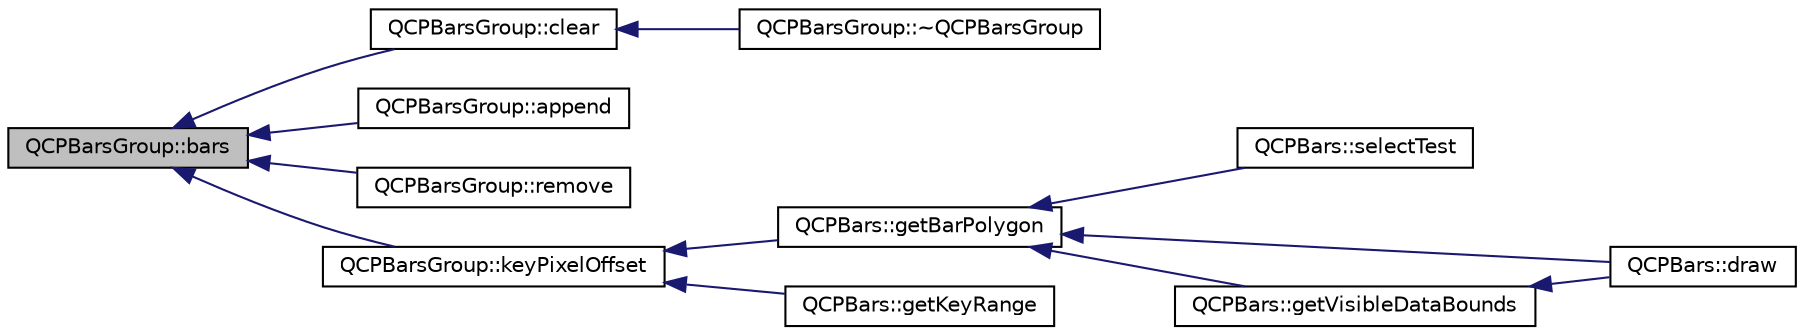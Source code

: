 digraph "QCPBarsGroup::bars"
{
  edge [fontname="Helvetica",fontsize="10",labelfontname="Helvetica",labelfontsize="10"];
  node [fontname="Helvetica",fontsize="10",shape=record];
  rankdir="LR";
  Node1 [label="QCPBarsGroup::bars",height=0.2,width=0.4,color="black", fillcolor="grey75", style="filled", fontcolor="black"];
  Node1 -> Node2 [dir="back",color="midnightblue",fontsize="10",style="solid",fontname="Helvetica"];
  Node2 [label="QCPBarsGroup::clear",height=0.2,width=0.4,color="black", fillcolor="white", style="filled",URL="$class_q_c_p_bars_group.html#a3ddf23928c6cd89530bd34ab7ba7b177"];
  Node2 -> Node3 [dir="back",color="midnightblue",fontsize="10",style="solid",fontname="Helvetica"];
  Node3 [label="QCPBarsGroup::~QCPBarsGroup",height=0.2,width=0.4,color="black", fillcolor="white", style="filled",URL="$class_q_c_p_bars_group.html#adb9475bcb6a5f18c8918e17d939d8dbd"];
  Node1 -> Node4 [dir="back",color="midnightblue",fontsize="10",style="solid",fontname="Helvetica"];
  Node4 [label="QCPBarsGroup::append",height=0.2,width=0.4,color="black", fillcolor="white", style="filled",URL="$class_q_c_p_bars_group.html#a809ed63cc4ff7cd5b0b8c96b470163d3"];
  Node1 -> Node5 [dir="back",color="midnightblue",fontsize="10",style="solid",fontname="Helvetica"];
  Node5 [label="QCPBarsGroup::remove",height=0.2,width=0.4,color="black", fillcolor="white", style="filled",URL="$class_q_c_p_bars_group.html#a215e28a5944f1159013a0e19169220e7"];
  Node1 -> Node6 [dir="back",color="midnightblue",fontsize="10",style="solid",fontname="Helvetica"];
  Node6 [label="QCPBarsGroup::keyPixelOffset",height=0.2,width=0.4,color="black", fillcolor="white", style="filled",URL="$class_q_c_p_bars_group.html#a8e2ca6002e7bab49670144d048a2bcc9"];
  Node6 -> Node7 [dir="back",color="midnightblue",fontsize="10",style="solid",fontname="Helvetica"];
  Node7 [label="QCPBars::getBarPolygon",height=0.2,width=0.4,color="black", fillcolor="white", style="filled",URL="$class_q_c_p_bars.html#a1d118a76662cfd691a78c6f573e3f78c"];
  Node7 -> Node8 [dir="back",color="midnightblue",fontsize="10",style="solid",fontname="Helvetica"];
  Node8 [label="QCPBars::selectTest",height=0.2,width=0.4,color="black", fillcolor="white", style="filled",URL="$class_q_c_p_bars.html#a0d37a9feb1d0baf73ce6e809db214445"];
  Node7 -> Node9 [dir="back",color="midnightblue",fontsize="10",style="solid",fontname="Helvetica"];
  Node9 [label="QCPBars::draw",height=0.2,width=0.4,color="black", fillcolor="white", style="filled",URL="$class_q_c_p_bars.html#a42b894e34dac799f90ff3700706b31df"];
  Node7 -> Node10 [dir="back",color="midnightblue",fontsize="10",style="solid",fontname="Helvetica"];
  Node10 [label="QCPBars::getVisibleDataBounds",height=0.2,width=0.4,color="black", fillcolor="white", style="filled",URL="$class_q_c_p_bars.html#af73d2032be0a64d2692bb76b08c79ec2"];
  Node10 -> Node9 [dir="back",color="midnightblue",fontsize="10",style="solid",fontname="Helvetica"];
  Node6 -> Node11 [dir="back",color="midnightblue",fontsize="10",style="solid",fontname="Helvetica"];
  Node11 [label="QCPBars::getKeyRange",height=0.2,width=0.4,color="black", fillcolor="white", style="filled",URL="$class_q_c_p_bars.html#a93cfdc8a535f36aeb087acca49c00662"];
}
